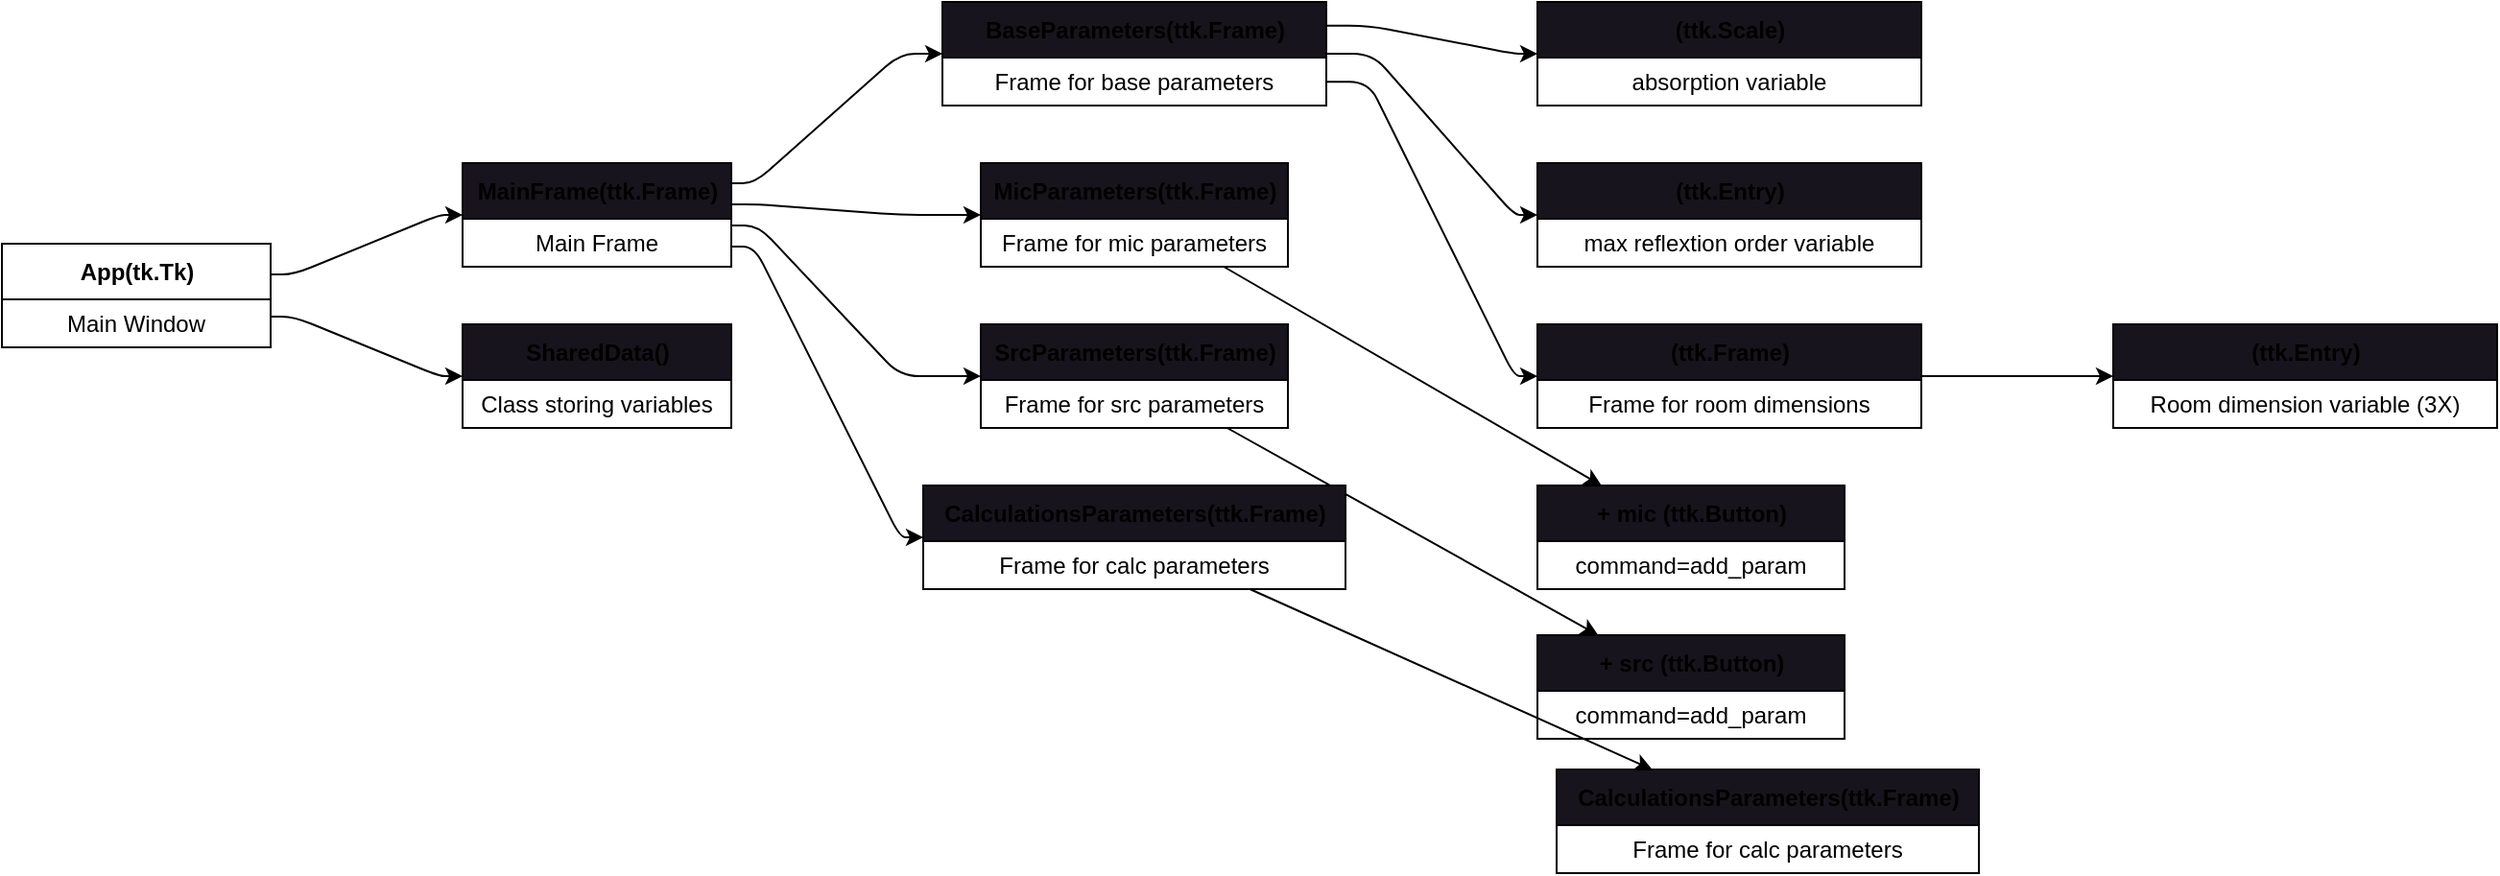 <mxfile>
    <diagram id="oMtPKHWBBWEG4ZCYSkMH" name="Page-1">
        <mxGraphModel dx="644" dy="728" grid="1" gridSize="10" guides="1" tooltips="1" connect="1" arrows="1" fold="1" page="1" pageScale="1" pageWidth="1100" pageHeight="850" math="0" shadow="0">
            <root>
                <mxCell id="0"/>
                <mxCell id="1" parent="0"/>
                <mxCell id="10" value="" style="edgeStyle=none;html=1;noEdgeStyle=1;orthogonal=1;" edge="1" parent="1" source="2" target="7">
                    <mxGeometry relative="1" as="geometry">
                        <Array as="points">
                            <mxPoint x="152" y="142"/>
                            <mxPoint x="228" y="111"/>
                        </Array>
                    </mxGeometry>
                </mxCell>
                <mxCell id="39" value="" style="edgeStyle=none;html=1;noEdgeStyle=1;orthogonal=1;" edge="1" parent="1" source="2" target="36">
                    <mxGeometry relative="1" as="geometry">
                        <Array as="points">
                            <mxPoint x="152" y="164"/>
                            <mxPoint x="228" y="195"/>
                        </Array>
                    </mxGeometry>
                </mxCell>
                <mxCell id="2" value="App(tk.Tk)" style="swimlane;fontStyle=1;align=center;verticalAlign=middle;childLayout=stackLayout;horizontal=1;startSize=29;horizontalStack=0;resizeParent=1;resizeParentMax=0;resizeLast=0;collapsible=0;marginBottom=0;html=1;" vertex="1" parent="1">
                    <mxGeometry y="126" width="140" height="54" as="geometry"/>
                </mxCell>
                <mxCell id="3" value="Main Window" style="text;html=1;strokeColor=none;fillColor=none;align=center;verticalAlign=middle;spacingLeft=4;spacingRight=4;overflow=hidden;rotatable=0;points=[[0,0.5],[1,0.5]];portConstraint=eastwest;" vertex="1" parent="2">
                    <mxGeometry y="29" width="140" height="25" as="geometry"/>
                </mxCell>
                <mxCell id="14" value="" style="edgeStyle=none;html=1;noEdgeStyle=1;orthogonal=1;" edge="1" parent="1" source="7" target="11">
                    <mxGeometry relative="1" as="geometry">
                        <Array as="points">
                            <mxPoint x="392" y="94.5"/>
                            <mxPoint x="468" y="27"/>
                        </Array>
                    </mxGeometry>
                </mxCell>
                <mxCell id="18" value="" style="edgeStyle=none;html=1;noEdgeStyle=1;orthogonal=1;" edge="1" parent="1" source="7" target="15">
                    <mxGeometry relative="1" as="geometry">
                        <Array as="points">
                            <mxPoint x="394" y="105.5"/>
                            <mxPoint x="468" y="111"/>
                        </Array>
                    </mxGeometry>
                </mxCell>
                <mxCell id="23" value="" style="edgeStyle=none;html=1;noEdgeStyle=1;orthogonal=1;" edge="1" parent="1" source="7" target="20">
                    <mxGeometry relative="1" as="geometry">
                        <Array as="points">
                            <mxPoint x="394" y="116.5"/>
                            <mxPoint x="468" y="195"/>
                        </Array>
                    </mxGeometry>
                </mxCell>
                <mxCell id="27" value="" style="edgeStyle=none;html=1;noEdgeStyle=1;orthogonal=1;" edge="1" parent="1" source="7" target="24">
                    <mxGeometry relative="1" as="geometry">
                        <Array as="points">
                            <mxPoint x="392" y="127.5"/>
                            <mxPoint x="468" y="279"/>
                        </Array>
                    </mxGeometry>
                </mxCell>
                <mxCell id="7" value="MainFrame(ttk.Frame)" style="swimlane;fontStyle=1;align=center;verticalAlign=middle;childLayout=stackLayout;horizontal=1;startSize=29;horizontalStack=0;resizeParent=1;resizeParentMax=0;resizeLast=0;collapsible=0;marginBottom=0;html=1;fillColor=rgb(24, 20, 29);" vertex="1" parent="1">
                    <mxGeometry x="240" y="84" width="140" height="54" as="geometry"/>
                </mxCell>
                <mxCell id="8" value="Main Frame" style="text;html=1;strokeColor=none;fillColor=none;align=center;verticalAlign=middle;spacingLeft=4;spacingRight=4;overflow=hidden;rotatable=0;points=[[0,0.5],[1,0.5]];portConstraint=eastwest;" vertex="1" parent="7">
                    <mxGeometry y="29" width="140" height="25" as="geometry"/>
                </mxCell>
                <mxCell id="46" value="" style="edgeStyle=none;html=1;noEdgeStyle=1;orthogonal=1;" edge="1" parent="1" source="11" target="44">
                    <mxGeometry relative="1" as="geometry">
                        <Array as="points">
                            <mxPoint x="712" y="12.333"/>
                            <mxPoint x="788" y="27"/>
                        </Array>
                    </mxGeometry>
                </mxCell>
                <mxCell id="49" value="" style="edgeStyle=none;html=1;noEdgeStyle=1;orthogonal=1;" edge="1" parent="1" source="11" target="47">
                    <mxGeometry relative="1" as="geometry">
                        <Array as="points">
                            <mxPoint x="714" y="27"/>
                            <mxPoint x="788" y="111"/>
                        </Array>
                    </mxGeometry>
                </mxCell>
                <mxCell id="52" value="" style="edgeStyle=none;html=1;noEdgeStyle=1;orthogonal=1;" edge="1" parent="1" source="11" target="50">
                    <mxGeometry relative="1" as="geometry">
                        <Array as="points">
                            <mxPoint x="712" y="41.667"/>
                            <mxPoint x="788" y="195"/>
                        </Array>
                    </mxGeometry>
                </mxCell>
                <mxCell id="11" value="BaseParameters(ttk.Frame)" style="swimlane;fontStyle=1;align=center;verticalAlign=middle;childLayout=stackLayout;horizontal=1;startSize=29;horizontalStack=0;resizeParent=1;resizeParentMax=0;resizeLast=0;collapsible=0;marginBottom=0;html=1;fillColor=rgb(24, 20, 29);" vertex="1" parent="1">
                    <mxGeometry x="490" width="200" height="54" as="geometry"/>
                </mxCell>
                <mxCell id="12" value="Frame for base parameters" style="text;html=1;strokeColor=none;fillColor=none;align=center;verticalAlign=middle;spacingLeft=4;spacingRight=4;overflow=hidden;rotatable=0;points=[[0,0.5],[1,0.5]];portConstraint=eastwest;" vertex="1" parent="11">
                    <mxGeometry y="29" width="200" height="25" as="geometry"/>
                </mxCell>
                <mxCell id="58" value="" style="edgeStyle=none;html=1;" edge="1" parent="1" source="15" target="56">
                    <mxGeometry relative="1" as="geometry"/>
                </mxCell>
                <mxCell id="15" value="MicParameters(ttk.Frame)" style="swimlane;fontStyle=1;align=center;verticalAlign=middle;childLayout=stackLayout;horizontal=1;startSize=29;horizontalStack=0;resizeParent=1;resizeParentMax=0;resizeLast=0;collapsible=0;marginBottom=0;html=1;fillColor=rgb(24, 20, 29);" vertex="1" parent="1">
                    <mxGeometry x="510" y="84" width="160" height="54" as="geometry"/>
                </mxCell>
                <mxCell id="16" value="Frame for mic parameters" style="text;html=1;strokeColor=none;fillColor=none;align=center;verticalAlign=middle;spacingLeft=4;spacingRight=4;overflow=hidden;rotatable=0;points=[[0,0.5],[1,0.5]];portConstraint=eastwest;" vertex="1" parent="15">
                    <mxGeometry y="29" width="160" height="25" as="geometry"/>
                </mxCell>
                <mxCell id="61" value="" style="edgeStyle=none;html=1;" edge="1" parent="1" source="20" target="59">
                    <mxGeometry relative="1" as="geometry"/>
                </mxCell>
                <mxCell id="20" value="SrcParameters(ttk.Frame)" style="swimlane;fontStyle=1;align=center;verticalAlign=middle;childLayout=stackLayout;horizontal=1;startSize=29;horizontalStack=0;resizeParent=1;resizeParentMax=0;resizeLast=0;collapsible=0;marginBottom=0;html=1;fillColor=rgb(24, 20, 29);" vertex="1" parent="1">
                    <mxGeometry x="510" y="168" width="160" height="54" as="geometry"/>
                </mxCell>
                <mxCell id="21" value="Frame for src parameters" style="text;html=1;strokeColor=none;fillColor=none;align=center;verticalAlign=middle;spacingLeft=4;spacingRight=4;overflow=hidden;rotatable=0;points=[[0,0.5],[1,0.5]];portConstraint=eastwest;" vertex="1" parent="20">
                    <mxGeometry y="29" width="160" height="25" as="geometry"/>
                </mxCell>
                <mxCell id="65" value="" style="edgeStyle=none;html=1;" edge="1" parent="1" source="24" target="63">
                    <mxGeometry relative="1" as="geometry"/>
                </mxCell>
                <mxCell id="24" value="CalculationsParameters(ttk.Frame)" style="swimlane;fontStyle=1;align=center;verticalAlign=middle;childLayout=stackLayout;horizontal=1;startSize=29;horizontalStack=0;resizeParent=1;resizeParentMax=0;resizeLast=0;collapsible=0;marginBottom=0;html=1;fillColor=rgb(24, 20, 29);" vertex="1" parent="1">
                    <mxGeometry x="480" y="252" width="220" height="54" as="geometry"/>
                </mxCell>
                <mxCell id="25" value="Frame for calc parameters" style="text;html=1;strokeColor=none;fillColor=none;align=center;verticalAlign=middle;spacingLeft=4;spacingRight=4;overflow=hidden;rotatable=0;points=[[0,0.5],[1,0.5]];portConstraint=eastwest;" vertex="1" parent="24">
                    <mxGeometry y="29" width="220" height="25" as="geometry"/>
                </mxCell>
                <mxCell id="36" value="SharedData()" style="swimlane;fontStyle=1;align=center;verticalAlign=middle;childLayout=stackLayout;horizontal=1;startSize=29;horizontalStack=0;resizeParent=1;resizeParentMax=0;resizeLast=0;collapsible=0;marginBottom=0;html=1;fillColor=rgb(24, 20, 29);" vertex="1" parent="1">
                    <mxGeometry x="240" y="168" width="140" height="54" as="geometry"/>
                </mxCell>
                <mxCell id="37" value="Class storing variables" style="text;html=1;strokeColor=none;fillColor=none;align=center;verticalAlign=middle;spacingLeft=4;spacingRight=4;overflow=hidden;rotatable=0;points=[[0,0.5],[1,0.5]];portConstraint=eastwest;" vertex="1" parent="36">
                    <mxGeometry y="29" width="140" height="25" as="geometry"/>
                </mxCell>
                <mxCell id="44" value="(ttk.Scale)" style="swimlane;fontStyle=1;align=center;verticalAlign=middle;childLayout=stackLayout;horizontal=1;startSize=29;horizontalStack=0;resizeParent=1;resizeParentMax=0;resizeLast=0;collapsible=0;marginBottom=0;html=1;fillColor=rgb(24, 20, 29);" vertex="1" parent="1">
                    <mxGeometry x="800" width="200" height="54" as="geometry"/>
                </mxCell>
                <mxCell id="45" value="absorption variable" style="text;html=1;strokeColor=none;fillColor=none;align=center;verticalAlign=middle;spacingLeft=4;spacingRight=4;overflow=hidden;rotatable=0;points=[[0,0.5],[1,0.5]];portConstraint=eastwest;" vertex="1" parent="44">
                    <mxGeometry y="29" width="200" height="25" as="geometry"/>
                </mxCell>
                <mxCell id="47" value="(ttk.Entry)" style="swimlane;fontStyle=1;align=center;verticalAlign=middle;childLayout=stackLayout;horizontal=1;startSize=29;horizontalStack=0;resizeParent=1;resizeParentMax=0;resizeLast=0;collapsible=0;marginBottom=0;html=1;fillColor=rgb(24, 20, 29);" vertex="1" parent="1">
                    <mxGeometry x="800" y="84" width="200" height="54" as="geometry"/>
                </mxCell>
                <mxCell id="48" value="max reflextion order variable" style="text;html=1;strokeColor=none;fillColor=none;align=center;verticalAlign=middle;spacingLeft=4;spacingRight=4;overflow=hidden;rotatable=0;points=[[0,0.5],[1,0.5]];portConstraint=eastwest;" vertex="1" parent="47">
                    <mxGeometry y="29" width="200" height="25" as="geometry"/>
                </mxCell>
                <mxCell id="55" value="" style="edgeStyle=none;html=1;noEdgeStyle=1;orthogonal=1;" edge="1" parent="1" source="50" target="53">
                    <mxGeometry relative="1" as="geometry">
                        <Array as="points">
                            <mxPoint x="1012" y="195"/>
                            <mxPoint x="1088" y="195"/>
                        </Array>
                    </mxGeometry>
                </mxCell>
                <mxCell id="50" value="(ttk.Frame)" style="swimlane;fontStyle=1;align=center;verticalAlign=middle;childLayout=stackLayout;horizontal=1;startSize=29;horizontalStack=0;resizeParent=1;resizeParentMax=0;resizeLast=0;collapsible=0;marginBottom=0;html=1;fillColor=rgb(24, 20, 29);" vertex="1" parent="1">
                    <mxGeometry x="800" y="168" width="200" height="54" as="geometry"/>
                </mxCell>
                <mxCell id="51" value="Frame for room dimensions" style="text;html=1;strokeColor=none;fillColor=none;align=center;verticalAlign=middle;spacingLeft=4;spacingRight=4;overflow=hidden;rotatable=0;points=[[0,0.5],[1,0.5]];portConstraint=eastwest;" vertex="1" parent="50">
                    <mxGeometry y="29" width="200" height="25" as="geometry"/>
                </mxCell>
                <mxCell id="53" value="(ttk.Entry)" style="swimlane;fontStyle=1;align=center;verticalAlign=middle;childLayout=stackLayout;horizontal=1;startSize=29;horizontalStack=0;resizeParent=1;resizeParentMax=0;resizeLast=0;collapsible=0;marginBottom=0;html=1;fillColor=rgb(24, 20, 29);" vertex="1" parent="1">
                    <mxGeometry x="1100" y="168" width="200" height="54" as="geometry"/>
                </mxCell>
                <mxCell id="54" value="Room dimension variable (3X)" style="text;html=1;strokeColor=none;fillColor=none;align=center;verticalAlign=middle;spacingLeft=4;spacingRight=4;overflow=hidden;rotatable=0;points=[[0,0.5],[1,0.5]];portConstraint=eastwest;" vertex="1" parent="53">
                    <mxGeometry y="29" width="200" height="25" as="geometry"/>
                </mxCell>
                <mxCell id="56" value="+ mic (ttk.Button)" style="swimlane;fontStyle=1;align=center;verticalAlign=middle;childLayout=stackLayout;horizontal=1;startSize=29;horizontalStack=0;resizeParent=1;resizeParentMax=0;resizeLast=0;collapsible=0;marginBottom=0;html=1;fillColor=rgb(24, 20, 29);" vertex="1" parent="1">
                    <mxGeometry x="800" y="252" width="160" height="54" as="geometry"/>
                </mxCell>
                <mxCell id="57" value="command=add_param" style="text;html=1;strokeColor=none;fillColor=none;align=center;verticalAlign=middle;spacingLeft=4;spacingRight=4;overflow=hidden;rotatable=0;points=[[0,0.5],[1,0.5]];portConstraint=eastwest;" vertex="1" parent="56">
                    <mxGeometry y="29" width="160" height="25" as="geometry"/>
                </mxCell>
                <mxCell id="59" value="+ src (ttk.Button)" style="swimlane;fontStyle=1;align=center;verticalAlign=middle;childLayout=stackLayout;horizontal=1;startSize=29;horizontalStack=0;resizeParent=1;resizeParentMax=0;resizeLast=0;collapsible=0;marginBottom=0;html=1;fillColor=rgb(24, 20, 29);" vertex="1" parent="1">
                    <mxGeometry x="800" y="330" width="160" height="54" as="geometry"/>
                </mxCell>
                <mxCell id="60" value="command=add_param" style="text;html=1;strokeColor=none;fillColor=none;align=center;verticalAlign=middle;spacingLeft=4;spacingRight=4;overflow=hidden;rotatable=0;points=[[0,0.5],[1,0.5]];portConstraint=eastwest;" vertex="1" parent="59">
                    <mxGeometry y="29" width="160" height="25" as="geometry"/>
                </mxCell>
                <mxCell id="63" value="CalculationsParameters(ttk.Frame)" style="swimlane;fontStyle=1;align=center;verticalAlign=middle;childLayout=stackLayout;horizontal=1;startSize=29;horizontalStack=0;resizeParent=1;resizeParentMax=0;resizeLast=0;collapsible=0;marginBottom=0;html=1;fillColor=rgb(24, 20, 29);" vertex="1" parent="1">
                    <mxGeometry x="810" y="400" width="220" height="54" as="geometry"/>
                </mxCell>
                <mxCell id="64" value="Frame for calc parameters" style="text;html=1;strokeColor=none;fillColor=none;align=center;verticalAlign=middle;spacingLeft=4;spacingRight=4;overflow=hidden;rotatable=0;points=[[0,0.5],[1,0.5]];portConstraint=eastwest;" vertex="1" parent="63">
                    <mxGeometry y="29" width="220" height="25" as="geometry"/>
                </mxCell>
            </root>
        </mxGraphModel>
    </diagram>
</mxfile>